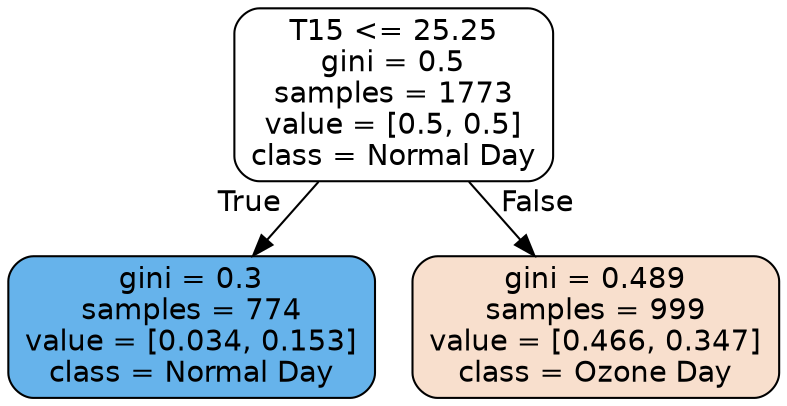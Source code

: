 digraph Tree {
node [shape=box, style="filled, rounded", color="black", fontname=helvetica] ;
edge [fontname=helvetica] ;
0 [label="T15 <= 25.25\ngini = 0.5\nsamples = 1773\nvalue = [0.5, 0.5]\nclass = Normal Day", fillcolor="#ffffff"] ;
1 [label="gini = 0.3\nsamples = 774\nvalue = [0.034, 0.153]\nclass = Normal Day", fillcolor="#66b3eb"] ;
0 -> 1 [labeldistance=2.5, labelangle=45, headlabel="True"] ;
2 [label="gini = 0.489\nsamples = 999\nvalue = [0.466, 0.347]\nclass = Ozone Day", fillcolor="#f8dfcd"] ;
0 -> 2 [labeldistance=2.5, labelangle=-45, headlabel="False"] ;
}